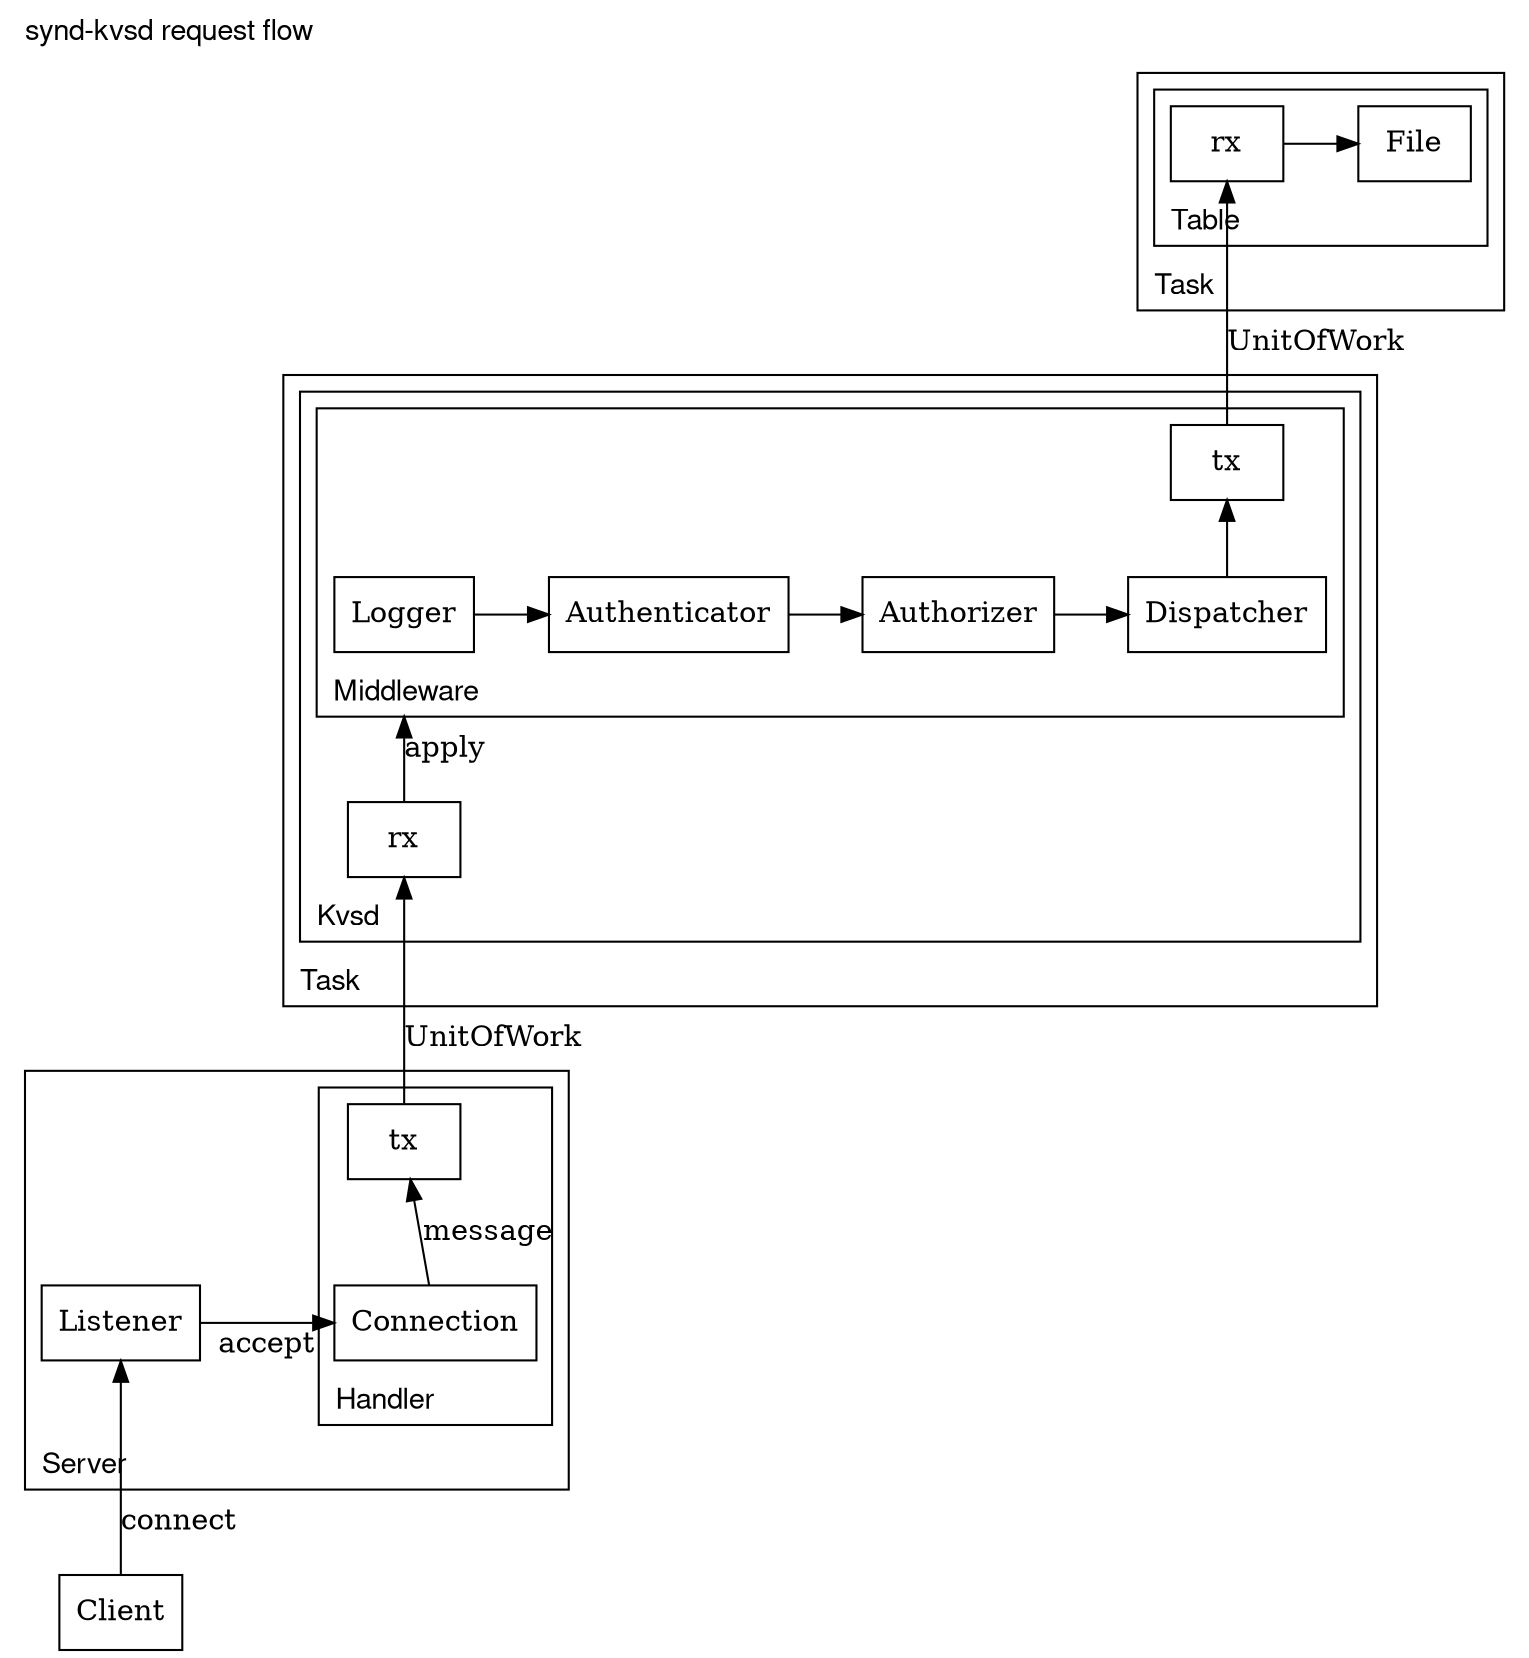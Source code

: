 digraph {
    graph [
        layout=dot,
        rankdir=BT,
        label="synd-kvsd request flow",
        labelloc="top"
        labeljust="left"
        fontname="Helvetica,Arial,sans-serif"
        compound=true; 
        newrank=true
    ];

    node [ shape="box" ]

    subgraph cluster_task_table {
        label="Task"

        subgraph cluster_table {
            label="Table"

            file [ label="File" ]
            table_rx [ label="rx" ]

            { rank=same; file; table_rx; }
        }
    }

    subgraph cluster_task_kvsd {
        label="Task"

        subgraph cluster_kvsd {
            label="Kvsd"

            subgraph cluster_mw {
                label="Middleware"

                logger [ label="Logger" ]
                authenticator [ label="Authenticator" ]
                authorizer [ label="Authorizer" ]
                dispatcher [ label="Dispatcher" ]
                table_tx [ label="tx" ]

                logger -> authenticator
                authenticator -> authorizer
                authorizer -> dispatcher
                dispatcher -> table_tx
                table_tx -> table_rx [ label="UnitOfWork" ]

                { rank=same; logger; authenticator; authorizer; dispatcher; }
            }

            kvsd_rx [ label="rx" ]
        }
    }

    client [ label="Client" ]

    subgraph cluster_server {
        label="Server"

        listener [ label="Listener" ]

        subgraph cluster_handler {
            label="Handler"

            connection [ label="Connection" ]
            handler_tx [ label="tx" ]
        }

        { rank=same; listener; connection; }

    }

    client -> listener [ label="connect" ]
    listener -> connection [ label="accept" ]
    connection -> handler_tx [ label="message" ]
    handler_tx -> kvsd_rx [ label="UnitOfWork"]
    kvsd_rx -> logger [ label="apply" lhead=cluster_mw ]
    table_rx -> file
}
